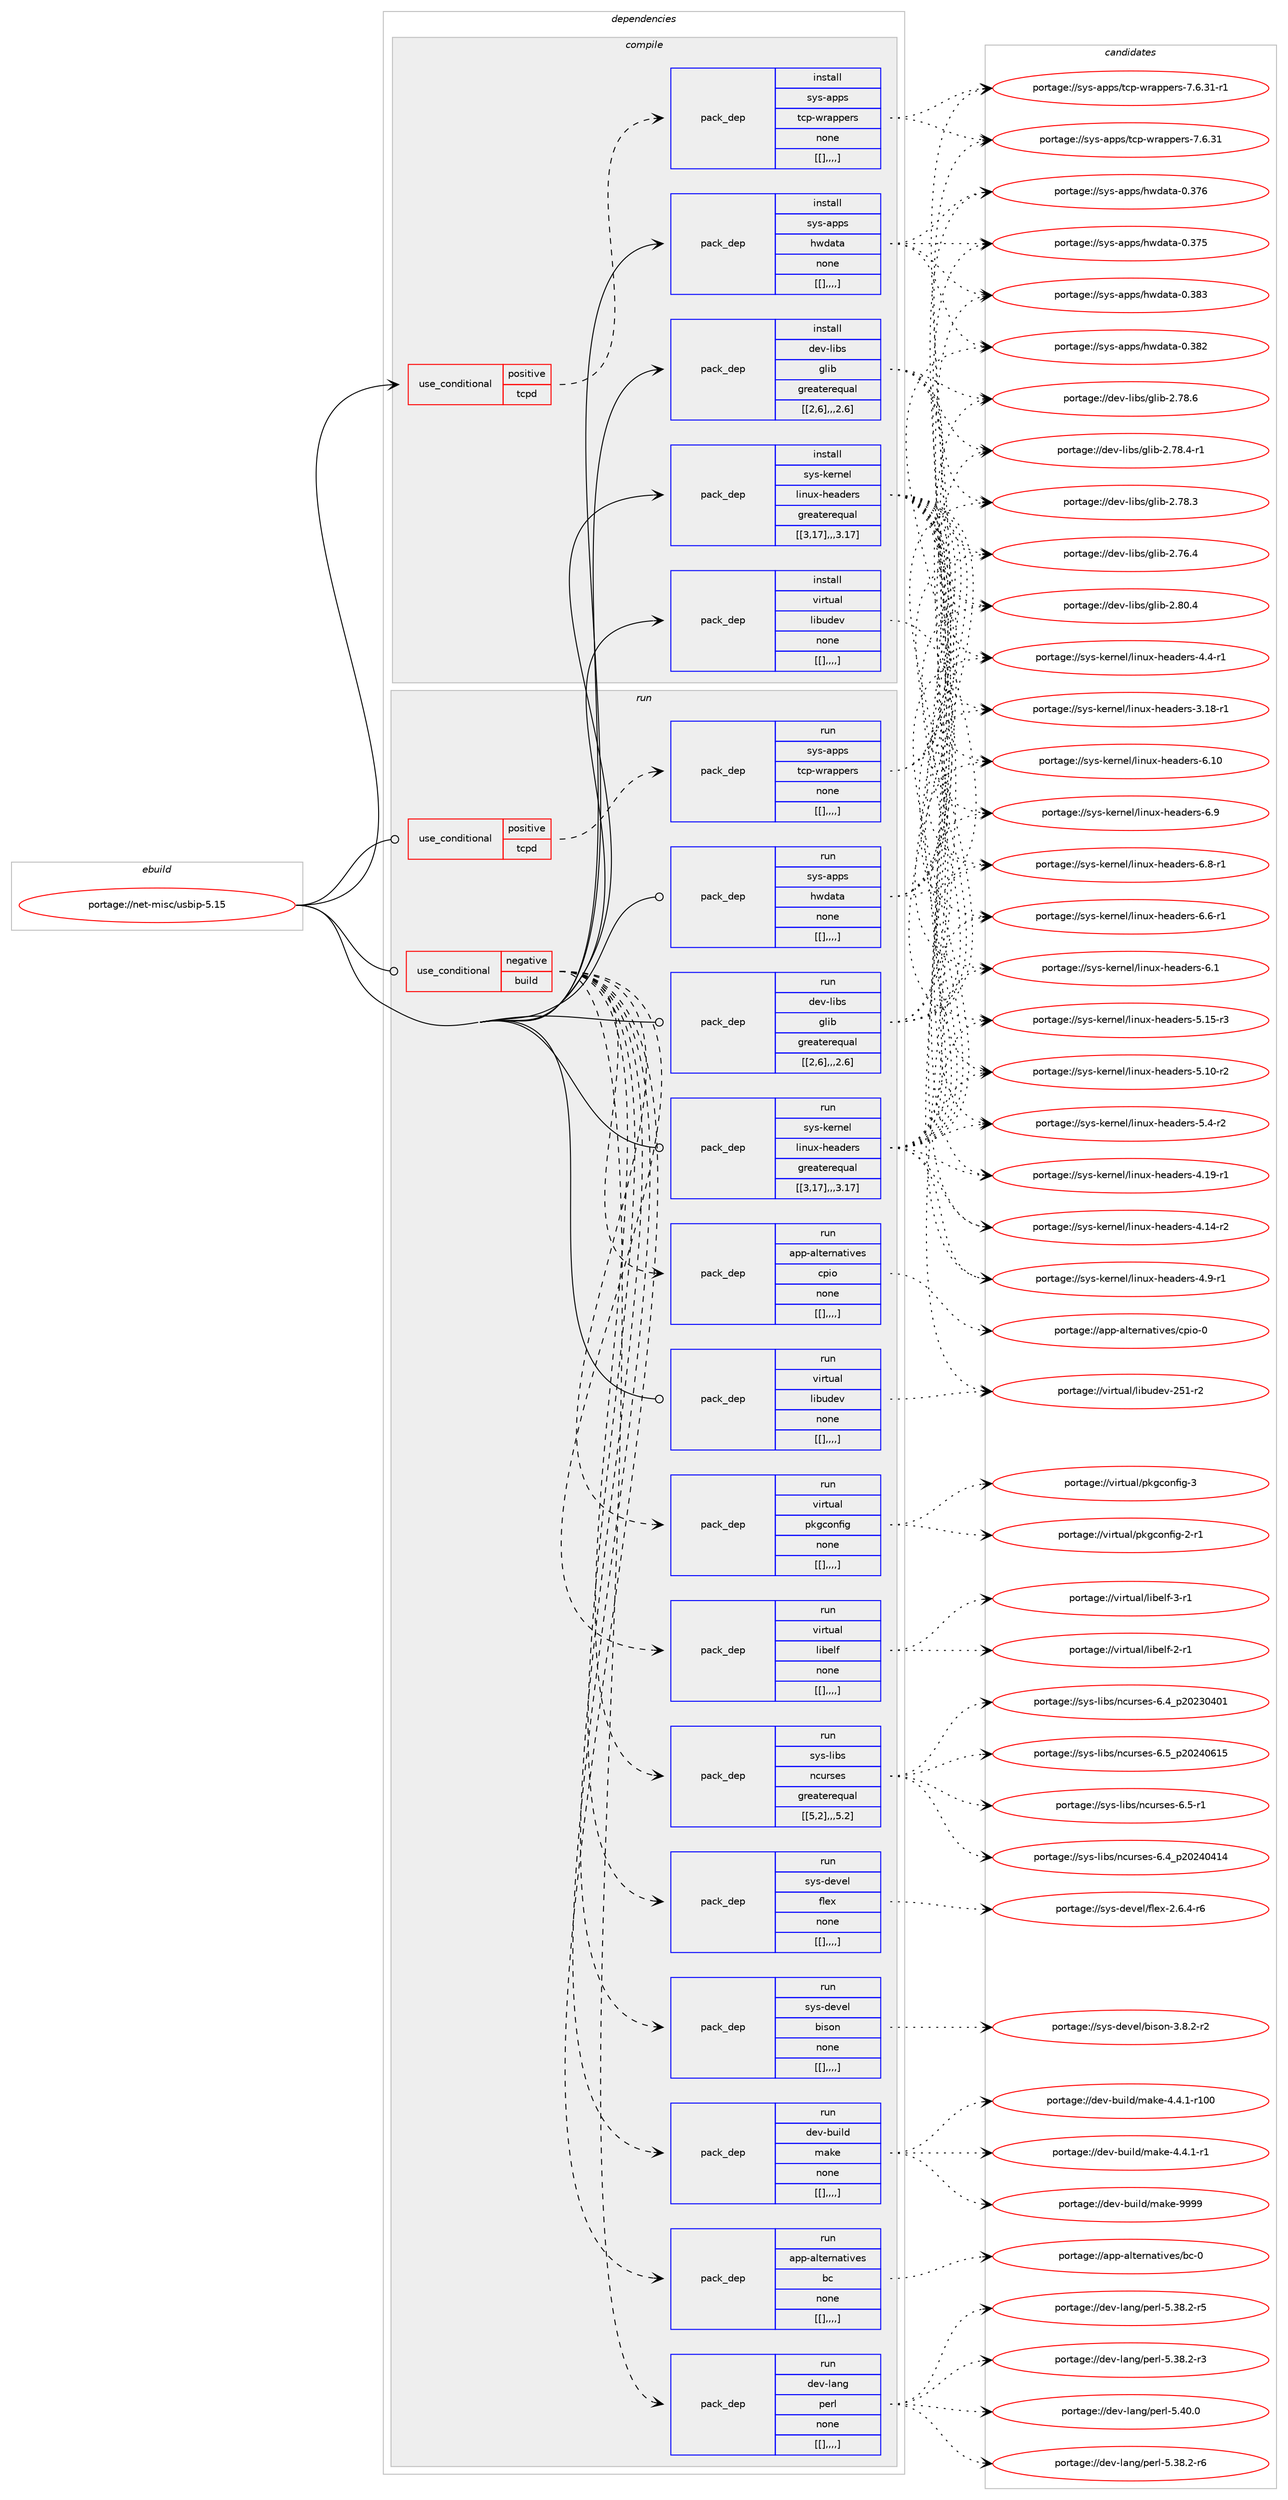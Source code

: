 digraph prolog {

# *************
# Graph options
# *************

newrank=true;
concentrate=true;
compound=true;
graph [rankdir=LR,fontname=Helvetica,fontsize=10,ranksep=1.5];#, ranksep=2.5, nodesep=0.2];
edge  [arrowhead=vee];
node  [fontname=Helvetica,fontsize=10];

# **********
# The ebuild
# **********

subgraph cluster_leftcol {
color=gray;
label=<<i>ebuild</i>>;
id [label="portage://net-misc/usbip-5.15", color=red, width=4, href="../net-misc/usbip-5.15.svg"];
}

# ****************
# The dependencies
# ****************

subgraph cluster_midcol {
color=gray;
label=<<i>dependencies</i>>;
subgraph cluster_compile {
fillcolor="#eeeeee";
style=filled;
label=<<i>compile</i>>;
subgraph cond103307 {
dependency393969 [label=<<TABLE BORDER="0" CELLBORDER="1" CELLSPACING="0" CELLPADDING="4"><TR><TD ROWSPAN="3" CELLPADDING="10">use_conditional</TD></TR><TR><TD>positive</TD></TR><TR><TD>tcpd</TD></TR></TABLE>>, shape=none, color=red];
subgraph pack287773 {
dependency393970 [label=<<TABLE BORDER="0" CELLBORDER="1" CELLSPACING="0" CELLPADDING="4" WIDTH="220"><TR><TD ROWSPAN="6" CELLPADDING="30">pack_dep</TD></TR><TR><TD WIDTH="110">install</TD></TR><TR><TD>sys-apps</TD></TR><TR><TD>tcp-wrappers</TD></TR><TR><TD>none</TD></TR><TR><TD>[[],,,,]</TD></TR></TABLE>>, shape=none, color=blue];
}
dependency393969:e -> dependency393970:w [weight=20,style="dashed",arrowhead="vee"];
}
id:e -> dependency393969:w [weight=20,style="solid",arrowhead="vee"];
subgraph pack287774 {
dependency393971 [label=<<TABLE BORDER="0" CELLBORDER="1" CELLSPACING="0" CELLPADDING="4" WIDTH="220"><TR><TD ROWSPAN="6" CELLPADDING="30">pack_dep</TD></TR><TR><TD WIDTH="110">install</TD></TR><TR><TD>dev-libs</TD></TR><TR><TD>glib</TD></TR><TR><TD>greaterequal</TD></TR><TR><TD>[[2,6],,,2.6]</TD></TR></TABLE>>, shape=none, color=blue];
}
id:e -> dependency393971:w [weight=20,style="solid",arrowhead="vee"];
subgraph pack287775 {
dependency393972 [label=<<TABLE BORDER="0" CELLBORDER="1" CELLSPACING="0" CELLPADDING="4" WIDTH="220"><TR><TD ROWSPAN="6" CELLPADDING="30">pack_dep</TD></TR><TR><TD WIDTH="110">install</TD></TR><TR><TD>sys-apps</TD></TR><TR><TD>hwdata</TD></TR><TR><TD>none</TD></TR><TR><TD>[[],,,,]</TD></TR></TABLE>>, shape=none, color=blue];
}
id:e -> dependency393972:w [weight=20,style="solid",arrowhead="vee"];
subgraph pack287776 {
dependency393973 [label=<<TABLE BORDER="0" CELLBORDER="1" CELLSPACING="0" CELLPADDING="4" WIDTH="220"><TR><TD ROWSPAN="6" CELLPADDING="30">pack_dep</TD></TR><TR><TD WIDTH="110">install</TD></TR><TR><TD>sys-kernel</TD></TR><TR><TD>linux-headers</TD></TR><TR><TD>greaterequal</TD></TR><TR><TD>[[3,17],,,3.17]</TD></TR></TABLE>>, shape=none, color=blue];
}
id:e -> dependency393973:w [weight=20,style="solid",arrowhead="vee"];
subgraph pack287777 {
dependency393974 [label=<<TABLE BORDER="0" CELLBORDER="1" CELLSPACING="0" CELLPADDING="4" WIDTH="220"><TR><TD ROWSPAN="6" CELLPADDING="30">pack_dep</TD></TR><TR><TD WIDTH="110">install</TD></TR><TR><TD>virtual</TD></TR><TR><TD>libudev</TD></TR><TR><TD>none</TD></TR><TR><TD>[[],,,,]</TD></TR></TABLE>>, shape=none, color=blue];
}
id:e -> dependency393974:w [weight=20,style="solid",arrowhead="vee"];
}
subgraph cluster_compileandrun {
fillcolor="#eeeeee";
style=filled;
label=<<i>compile and run</i>>;
}
subgraph cluster_run {
fillcolor="#eeeeee";
style=filled;
label=<<i>run</i>>;
subgraph cond103308 {
dependency393975 [label=<<TABLE BORDER="0" CELLBORDER="1" CELLSPACING="0" CELLPADDING="4"><TR><TD ROWSPAN="3" CELLPADDING="10">use_conditional</TD></TR><TR><TD>negative</TD></TR><TR><TD>build</TD></TR></TABLE>>, shape=none, color=red];
subgraph pack287778 {
dependency393976 [label=<<TABLE BORDER="0" CELLBORDER="1" CELLSPACING="0" CELLPADDING="4" WIDTH="220"><TR><TD ROWSPAN="6" CELLPADDING="30">pack_dep</TD></TR><TR><TD WIDTH="110">run</TD></TR><TR><TD>app-alternatives</TD></TR><TR><TD>cpio</TD></TR><TR><TD>none</TD></TR><TR><TD>[[],,,,]</TD></TR></TABLE>>, shape=none, color=blue];
}
dependency393975:e -> dependency393976:w [weight=20,style="dashed",arrowhead="vee"];
subgraph pack287779 {
dependency393977 [label=<<TABLE BORDER="0" CELLBORDER="1" CELLSPACING="0" CELLPADDING="4" WIDTH="220"><TR><TD ROWSPAN="6" CELLPADDING="30">pack_dep</TD></TR><TR><TD WIDTH="110">run</TD></TR><TR><TD>dev-lang</TD></TR><TR><TD>perl</TD></TR><TR><TD>none</TD></TR><TR><TD>[[],,,,]</TD></TR></TABLE>>, shape=none, color=blue];
}
dependency393975:e -> dependency393977:w [weight=20,style="dashed",arrowhead="vee"];
subgraph pack287780 {
dependency393978 [label=<<TABLE BORDER="0" CELLBORDER="1" CELLSPACING="0" CELLPADDING="4" WIDTH="220"><TR><TD ROWSPAN="6" CELLPADDING="30">pack_dep</TD></TR><TR><TD WIDTH="110">run</TD></TR><TR><TD>app-alternatives</TD></TR><TR><TD>bc</TD></TR><TR><TD>none</TD></TR><TR><TD>[[],,,,]</TD></TR></TABLE>>, shape=none, color=blue];
}
dependency393975:e -> dependency393978:w [weight=20,style="dashed",arrowhead="vee"];
subgraph pack287781 {
dependency393979 [label=<<TABLE BORDER="0" CELLBORDER="1" CELLSPACING="0" CELLPADDING="4" WIDTH="220"><TR><TD ROWSPAN="6" CELLPADDING="30">pack_dep</TD></TR><TR><TD WIDTH="110">run</TD></TR><TR><TD>dev-build</TD></TR><TR><TD>make</TD></TR><TR><TD>none</TD></TR><TR><TD>[[],,,,]</TD></TR></TABLE>>, shape=none, color=blue];
}
dependency393975:e -> dependency393979:w [weight=20,style="dashed",arrowhead="vee"];
subgraph pack287782 {
dependency393980 [label=<<TABLE BORDER="0" CELLBORDER="1" CELLSPACING="0" CELLPADDING="4" WIDTH="220"><TR><TD ROWSPAN="6" CELLPADDING="30">pack_dep</TD></TR><TR><TD WIDTH="110">run</TD></TR><TR><TD>sys-devel</TD></TR><TR><TD>bison</TD></TR><TR><TD>none</TD></TR><TR><TD>[[],,,,]</TD></TR></TABLE>>, shape=none, color=blue];
}
dependency393975:e -> dependency393980:w [weight=20,style="dashed",arrowhead="vee"];
subgraph pack287783 {
dependency393981 [label=<<TABLE BORDER="0" CELLBORDER="1" CELLSPACING="0" CELLPADDING="4" WIDTH="220"><TR><TD ROWSPAN="6" CELLPADDING="30">pack_dep</TD></TR><TR><TD WIDTH="110">run</TD></TR><TR><TD>sys-devel</TD></TR><TR><TD>flex</TD></TR><TR><TD>none</TD></TR><TR><TD>[[],,,,]</TD></TR></TABLE>>, shape=none, color=blue];
}
dependency393975:e -> dependency393981:w [weight=20,style="dashed",arrowhead="vee"];
subgraph pack287784 {
dependency393982 [label=<<TABLE BORDER="0" CELLBORDER="1" CELLSPACING="0" CELLPADDING="4" WIDTH="220"><TR><TD ROWSPAN="6" CELLPADDING="30">pack_dep</TD></TR><TR><TD WIDTH="110">run</TD></TR><TR><TD>sys-libs</TD></TR><TR><TD>ncurses</TD></TR><TR><TD>greaterequal</TD></TR><TR><TD>[[5,2],,,5.2]</TD></TR></TABLE>>, shape=none, color=blue];
}
dependency393975:e -> dependency393982:w [weight=20,style="dashed",arrowhead="vee"];
subgraph pack287785 {
dependency393983 [label=<<TABLE BORDER="0" CELLBORDER="1" CELLSPACING="0" CELLPADDING="4" WIDTH="220"><TR><TD ROWSPAN="6" CELLPADDING="30">pack_dep</TD></TR><TR><TD WIDTH="110">run</TD></TR><TR><TD>virtual</TD></TR><TR><TD>libelf</TD></TR><TR><TD>none</TD></TR><TR><TD>[[],,,,]</TD></TR></TABLE>>, shape=none, color=blue];
}
dependency393975:e -> dependency393983:w [weight=20,style="dashed",arrowhead="vee"];
subgraph pack287786 {
dependency393984 [label=<<TABLE BORDER="0" CELLBORDER="1" CELLSPACING="0" CELLPADDING="4" WIDTH="220"><TR><TD ROWSPAN="6" CELLPADDING="30">pack_dep</TD></TR><TR><TD WIDTH="110">run</TD></TR><TR><TD>virtual</TD></TR><TR><TD>pkgconfig</TD></TR><TR><TD>none</TD></TR><TR><TD>[[],,,,]</TD></TR></TABLE>>, shape=none, color=blue];
}
dependency393975:e -> dependency393984:w [weight=20,style="dashed",arrowhead="vee"];
}
id:e -> dependency393975:w [weight=20,style="solid",arrowhead="odot"];
subgraph cond103309 {
dependency393985 [label=<<TABLE BORDER="0" CELLBORDER="1" CELLSPACING="0" CELLPADDING="4"><TR><TD ROWSPAN="3" CELLPADDING="10">use_conditional</TD></TR><TR><TD>positive</TD></TR><TR><TD>tcpd</TD></TR></TABLE>>, shape=none, color=red];
subgraph pack287787 {
dependency393986 [label=<<TABLE BORDER="0" CELLBORDER="1" CELLSPACING="0" CELLPADDING="4" WIDTH="220"><TR><TD ROWSPAN="6" CELLPADDING="30">pack_dep</TD></TR><TR><TD WIDTH="110">run</TD></TR><TR><TD>sys-apps</TD></TR><TR><TD>tcp-wrappers</TD></TR><TR><TD>none</TD></TR><TR><TD>[[],,,,]</TD></TR></TABLE>>, shape=none, color=blue];
}
dependency393985:e -> dependency393986:w [weight=20,style="dashed",arrowhead="vee"];
}
id:e -> dependency393985:w [weight=20,style="solid",arrowhead="odot"];
subgraph pack287788 {
dependency393987 [label=<<TABLE BORDER="0" CELLBORDER="1" CELLSPACING="0" CELLPADDING="4" WIDTH="220"><TR><TD ROWSPAN="6" CELLPADDING="30">pack_dep</TD></TR><TR><TD WIDTH="110">run</TD></TR><TR><TD>dev-libs</TD></TR><TR><TD>glib</TD></TR><TR><TD>greaterequal</TD></TR><TR><TD>[[2,6],,,2.6]</TD></TR></TABLE>>, shape=none, color=blue];
}
id:e -> dependency393987:w [weight=20,style="solid",arrowhead="odot"];
subgraph pack287789 {
dependency393988 [label=<<TABLE BORDER="0" CELLBORDER="1" CELLSPACING="0" CELLPADDING="4" WIDTH="220"><TR><TD ROWSPAN="6" CELLPADDING="30">pack_dep</TD></TR><TR><TD WIDTH="110">run</TD></TR><TR><TD>sys-apps</TD></TR><TR><TD>hwdata</TD></TR><TR><TD>none</TD></TR><TR><TD>[[],,,,]</TD></TR></TABLE>>, shape=none, color=blue];
}
id:e -> dependency393988:w [weight=20,style="solid",arrowhead="odot"];
subgraph pack287790 {
dependency393989 [label=<<TABLE BORDER="0" CELLBORDER="1" CELLSPACING="0" CELLPADDING="4" WIDTH="220"><TR><TD ROWSPAN="6" CELLPADDING="30">pack_dep</TD></TR><TR><TD WIDTH="110">run</TD></TR><TR><TD>sys-kernel</TD></TR><TR><TD>linux-headers</TD></TR><TR><TD>greaterequal</TD></TR><TR><TD>[[3,17],,,3.17]</TD></TR></TABLE>>, shape=none, color=blue];
}
id:e -> dependency393989:w [weight=20,style="solid",arrowhead="odot"];
subgraph pack287791 {
dependency393990 [label=<<TABLE BORDER="0" CELLBORDER="1" CELLSPACING="0" CELLPADDING="4" WIDTH="220"><TR><TD ROWSPAN="6" CELLPADDING="30">pack_dep</TD></TR><TR><TD WIDTH="110">run</TD></TR><TR><TD>virtual</TD></TR><TR><TD>libudev</TD></TR><TR><TD>none</TD></TR><TR><TD>[[],,,,]</TD></TR></TABLE>>, shape=none, color=blue];
}
id:e -> dependency393990:w [weight=20,style="solid",arrowhead="odot"];
}
}

# **************
# The candidates
# **************

subgraph cluster_choices {
rank=same;
color=gray;
label=<<i>candidates</i>>;

subgraph choice287773 {
color=black;
nodesep=1;
choice115121115459711211211547116991124511911497112112101114115455546544651494511449 [label="portage://sys-apps/tcp-wrappers-7.6.31-r1", color=red, width=4,href="../sys-apps/tcp-wrappers-7.6.31-r1.svg"];
choice11512111545971121121154711699112451191149711211210111411545554654465149 [label="portage://sys-apps/tcp-wrappers-7.6.31", color=red, width=4,href="../sys-apps/tcp-wrappers-7.6.31.svg"];
dependency393970:e -> choice115121115459711211211547116991124511911497112112101114115455546544651494511449:w [style=dotted,weight="100"];
dependency393970:e -> choice11512111545971121121154711699112451191149711211210111411545554654465149:w [style=dotted,weight="100"];
}
subgraph choice287774 {
color=black;
nodesep=1;
choice1001011184510810598115471031081059845504656484652 [label="portage://dev-libs/glib-2.80.4", color=red, width=4,href="../dev-libs/glib-2.80.4.svg"];
choice1001011184510810598115471031081059845504655564654 [label="portage://dev-libs/glib-2.78.6", color=red, width=4,href="../dev-libs/glib-2.78.6.svg"];
choice10010111845108105981154710310810598455046555646524511449 [label="portage://dev-libs/glib-2.78.4-r1", color=red, width=4,href="../dev-libs/glib-2.78.4-r1.svg"];
choice1001011184510810598115471031081059845504655564651 [label="portage://dev-libs/glib-2.78.3", color=red, width=4,href="../dev-libs/glib-2.78.3.svg"];
choice1001011184510810598115471031081059845504655544652 [label="portage://dev-libs/glib-2.76.4", color=red, width=4,href="../dev-libs/glib-2.76.4.svg"];
dependency393971:e -> choice1001011184510810598115471031081059845504656484652:w [style=dotted,weight="100"];
dependency393971:e -> choice1001011184510810598115471031081059845504655564654:w [style=dotted,weight="100"];
dependency393971:e -> choice10010111845108105981154710310810598455046555646524511449:w [style=dotted,weight="100"];
dependency393971:e -> choice1001011184510810598115471031081059845504655564651:w [style=dotted,weight="100"];
dependency393971:e -> choice1001011184510810598115471031081059845504655544652:w [style=dotted,weight="100"];
}
subgraph choice287775 {
color=black;
nodesep=1;
choice1151211154597112112115471041191009711697454846515651 [label="portage://sys-apps/hwdata-0.383", color=red, width=4,href="../sys-apps/hwdata-0.383.svg"];
choice1151211154597112112115471041191009711697454846515650 [label="portage://sys-apps/hwdata-0.382", color=red, width=4,href="../sys-apps/hwdata-0.382.svg"];
choice1151211154597112112115471041191009711697454846515554 [label="portage://sys-apps/hwdata-0.376", color=red, width=4,href="../sys-apps/hwdata-0.376.svg"];
choice1151211154597112112115471041191009711697454846515553 [label="portage://sys-apps/hwdata-0.375", color=red, width=4,href="../sys-apps/hwdata-0.375.svg"];
dependency393972:e -> choice1151211154597112112115471041191009711697454846515651:w [style=dotted,weight="100"];
dependency393972:e -> choice1151211154597112112115471041191009711697454846515650:w [style=dotted,weight="100"];
dependency393972:e -> choice1151211154597112112115471041191009711697454846515554:w [style=dotted,weight="100"];
dependency393972:e -> choice1151211154597112112115471041191009711697454846515553:w [style=dotted,weight="100"];
}
subgraph choice287776 {
color=black;
nodesep=1;
choice115121115451071011141101011084710810511011712045104101971001011141154554464948 [label="portage://sys-kernel/linux-headers-6.10", color=red, width=4,href="../sys-kernel/linux-headers-6.10.svg"];
choice1151211154510710111411010110847108105110117120451041019710010111411545544657 [label="portage://sys-kernel/linux-headers-6.9", color=red, width=4,href="../sys-kernel/linux-headers-6.9.svg"];
choice11512111545107101114110101108471081051101171204510410197100101114115455446564511449 [label="portage://sys-kernel/linux-headers-6.8-r1", color=red, width=4,href="../sys-kernel/linux-headers-6.8-r1.svg"];
choice11512111545107101114110101108471081051101171204510410197100101114115455446544511449 [label="portage://sys-kernel/linux-headers-6.6-r1", color=red, width=4,href="../sys-kernel/linux-headers-6.6-r1.svg"];
choice1151211154510710111411010110847108105110117120451041019710010111411545544649 [label="portage://sys-kernel/linux-headers-6.1", color=red, width=4,href="../sys-kernel/linux-headers-6.1.svg"];
choice1151211154510710111411010110847108105110117120451041019710010111411545534649534511451 [label="portage://sys-kernel/linux-headers-5.15-r3", color=red, width=4,href="../sys-kernel/linux-headers-5.15-r3.svg"];
choice1151211154510710111411010110847108105110117120451041019710010111411545534649484511450 [label="portage://sys-kernel/linux-headers-5.10-r2", color=red, width=4,href="../sys-kernel/linux-headers-5.10-r2.svg"];
choice11512111545107101114110101108471081051101171204510410197100101114115455346524511450 [label="portage://sys-kernel/linux-headers-5.4-r2", color=red, width=4,href="../sys-kernel/linux-headers-5.4-r2.svg"];
choice1151211154510710111411010110847108105110117120451041019710010111411545524649574511449 [label="portage://sys-kernel/linux-headers-4.19-r1", color=red, width=4,href="../sys-kernel/linux-headers-4.19-r1.svg"];
choice1151211154510710111411010110847108105110117120451041019710010111411545524649524511450 [label="portage://sys-kernel/linux-headers-4.14-r2", color=red, width=4,href="../sys-kernel/linux-headers-4.14-r2.svg"];
choice11512111545107101114110101108471081051101171204510410197100101114115455246574511449 [label="portage://sys-kernel/linux-headers-4.9-r1", color=red, width=4,href="../sys-kernel/linux-headers-4.9-r1.svg"];
choice11512111545107101114110101108471081051101171204510410197100101114115455246524511449 [label="portage://sys-kernel/linux-headers-4.4-r1", color=red, width=4,href="../sys-kernel/linux-headers-4.4-r1.svg"];
choice1151211154510710111411010110847108105110117120451041019710010111411545514649564511449 [label="portage://sys-kernel/linux-headers-3.18-r1", color=red, width=4,href="../sys-kernel/linux-headers-3.18-r1.svg"];
dependency393973:e -> choice115121115451071011141101011084710810511011712045104101971001011141154554464948:w [style=dotted,weight="100"];
dependency393973:e -> choice1151211154510710111411010110847108105110117120451041019710010111411545544657:w [style=dotted,weight="100"];
dependency393973:e -> choice11512111545107101114110101108471081051101171204510410197100101114115455446564511449:w [style=dotted,weight="100"];
dependency393973:e -> choice11512111545107101114110101108471081051101171204510410197100101114115455446544511449:w [style=dotted,weight="100"];
dependency393973:e -> choice1151211154510710111411010110847108105110117120451041019710010111411545544649:w [style=dotted,weight="100"];
dependency393973:e -> choice1151211154510710111411010110847108105110117120451041019710010111411545534649534511451:w [style=dotted,weight="100"];
dependency393973:e -> choice1151211154510710111411010110847108105110117120451041019710010111411545534649484511450:w [style=dotted,weight="100"];
dependency393973:e -> choice11512111545107101114110101108471081051101171204510410197100101114115455346524511450:w [style=dotted,weight="100"];
dependency393973:e -> choice1151211154510710111411010110847108105110117120451041019710010111411545524649574511449:w [style=dotted,weight="100"];
dependency393973:e -> choice1151211154510710111411010110847108105110117120451041019710010111411545524649524511450:w [style=dotted,weight="100"];
dependency393973:e -> choice11512111545107101114110101108471081051101171204510410197100101114115455246574511449:w [style=dotted,weight="100"];
dependency393973:e -> choice11512111545107101114110101108471081051101171204510410197100101114115455246524511449:w [style=dotted,weight="100"];
dependency393973:e -> choice1151211154510710111411010110847108105110117120451041019710010111411545514649564511449:w [style=dotted,weight="100"];
}
subgraph choice287777 {
color=black;
nodesep=1;
choice118105114116117971084710810598117100101118455053494511450 [label="portage://virtual/libudev-251-r2", color=red, width=4,href="../virtual/libudev-251-r2.svg"];
dependency393974:e -> choice118105114116117971084710810598117100101118455053494511450:w [style=dotted,weight="100"];
}
subgraph choice287778 {
color=black;
nodesep=1;
choice9711211245971081161011141109711610511810111547991121051114548 [label="portage://app-alternatives/cpio-0", color=red, width=4,href="../app-alternatives/cpio-0.svg"];
dependency393976:e -> choice9711211245971081161011141109711610511810111547991121051114548:w [style=dotted,weight="100"];
}
subgraph choice287779 {
color=black;
nodesep=1;
choice10010111845108971101034711210111410845534652484648 [label="portage://dev-lang/perl-5.40.0", color=red, width=4,href="../dev-lang/perl-5.40.0.svg"];
choice100101118451089711010347112101114108455346515646504511454 [label="portage://dev-lang/perl-5.38.2-r6", color=red, width=4,href="../dev-lang/perl-5.38.2-r6.svg"];
choice100101118451089711010347112101114108455346515646504511453 [label="portage://dev-lang/perl-5.38.2-r5", color=red, width=4,href="../dev-lang/perl-5.38.2-r5.svg"];
choice100101118451089711010347112101114108455346515646504511451 [label="portage://dev-lang/perl-5.38.2-r3", color=red, width=4,href="../dev-lang/perl-5.38.2-r3.svg"];
dependency393977:e -> choice10010111845108971101034711210111410845534652484648:w [style=dotted,weight="100"];
dependency393977:e -> choice100101118451089711010347112101114108455346515646504511454:w [style=dotted,weight="100"];
dependency393977:e -> choice100101118451089711010347112101114108455346515646504511453:w [style=dotted,weight="100"];
dependency393977:e -> choice100101118451089711010347112101114108455346515646504511451:w [style=dotted,weight="100"];
}
subgraph choice287780 {
color=black;
nodesep=1;
choice971121124597108116101114110971161051181011154798994548 [label="portage://app-alternatives/bc-0", color=red, width=4,href="../app-alternatives/bc-0.svg"];
dependency393978:e -> choice971121124597108116101114110971161051181011154798994548:w [style=dotted,weight="100"];
}
subgraph choice287781 {
color=black;
nodesep=1;
choice100101118459811710510810047109971071014557575757 [label="portage://dev-build/make-9999", color=red, width=4,href="../dev-build/make-9999.svg"];
choice1001011184598117105108100471099710710145524652464945114494848 [label="portage://dev-build/make-4.4.1-r100", color=red, width=4,href="../dev-build/make-4.4.1-r100.svg"];
choice100101118459811710510810047109971071014552465246494511449 [label="portage://dev-build/make-4.4.1-r1", color=red, width=4,href="../dev-build/make-4.4.1-r1.svg"];
dependency393979:e -> choice100101118459811710510810047109971071014557575757:w [style=dotted,weight="100"];
dependency393979:e -> choice1001011184598117105108100471099710710145524652464945114494848:w [style=dotted,weight="100"];
dependency393979:e -> choice100101118459811710510810047109971071014552465246494511449:w [style=dotted,weight="100"];
}
subgraph choice287782 {
color=black;
nodesep=1;
choice1151211154510010111810110847981051151111104551465646504511450 [label="portage://sys-devel/bison-3.8.2-r2", color=red, width=4,href="../sys-devel/bison-3.8.2-r2.svg"];
dependency393980:e -> choice1151211154510010111810110847981051151111104551465646504511450:w [style=dotted,weight="100"];
}
subgraph choice287783 {
color=black;
nodesep=1;
choice11512111545100101118101108471021081011204550465446524511454 [label="portage://sys-devel/flex-2.6.4-r6", color=red, width=4,href="../sys-devel/flex-2.6.4-r6.svg"];
dependency393981:e -> choice11512111545100101118101108471021081011204550465446524511454:w [style=dotted,weight="100"];
}
subgraph choice287784 {
color=black;
nodesep=1;
choice1151211154510810598115471109911711411510111545544653951125048505248544953 [label="portage://sys-libs/ncurses-6.5_p20240615", color=red, width=4,href="../sys-libs/ncurses-6.5_p20240615.svg"];
choice11512111545108105981154711099117114115101115455446534511449 [label="portage://sys-libs/ncurses-6.5-r1", color=red, width=4,href="../sys-libs/ncurses-6.5-r1.svg"];
choice1151211154510810598115471109911711411510111545544652951125048505248524952 [label="portage://sys-libs/ncurses-6.4_p20240414", color=red, width=4,href="../sys-libs/ncurses-6.4_p20240414.svg"];
choice1151211154510810598115471109911711411510111545544652951125048505148524849 [label="portage://sys-libs/ncurses-6.4_p20230401", color=red, width=4,href="../sys-libs/ncurses-6.4_p20230401.svg"];
dependency393982:e -> choice1151211154510810598115471109911711411510111545544653951125048505248544953:w [style=dotted,weight="100"];
dependency393982:e -> choice11512111545108105981154711099117114115101115455446534511449:w [style=dotted,weight="100"];
dependency393982:e -> choice1151211154510810598115471109911711411510111545544652951125048505248524952:w [style=dotted,weight="100"];
dependency393982:e -> choice1151211154510810598115471109911711411510111545544652951125048505148524849:w [style=dotted,weight="100"];
}
subgraph choice287785 {
color=black;
nodesep=1;
choice11810511411611797108471081059810110810245514511449 [label="portage://virtual/libelf-3-r1", color=red, width=4,href="../virtual/libelf-3-r1.svg"];
choice11810511411611797108471081059810110810245504511449 [label="portage://virtual/libelf-2-r1", color=red, width=4,href="../virtual/libelf-2-r1.svg"];
dependency393983:e -> choice11810511411611797108471081059810110810245514511449:w [style=dotted,weight="100"];
dependency393983:e -> choice11810511411611797108471081059810110810245504511449:w [style=dotted,weight="100"];
}
subgraph choice287786 {
color=black;
nodesep=1;
choice1181051141161179710847112107103991111101021051034551 [label="portage://virtual/pkgconfig-3", color=red, width=4,href="../virtual/pkgconfig-3.svg"];
choice11810511411611797108471121071039911111010210510345504511449 [label="portage://virtual/pkgconfig-2-r1", color=red, width=4,href="../virtual/pkgconfig-2-r1.svg"];
dependency393984:e -> choice1181051141161179710847112107103991111101021051034551:w [style=dotted,weight="100"];
dependency393984:e -> choice11810511411611797108471121071039911111010210510345504511449:w [style=dotted,weight="100"];
}
subgraph choice287787 {
color=black;
nodesep=1;
choice115121115459711211211547116991124511911497112112101114115455546544651494511449 [label="portage://sys-apps/tcp-wrappers-7.6.31-r1", color=red, width=4,href="../sys-apps/tcp-wrappers-7.6.31-r1.svg"];
choice11512111545971121121154711699112451191149711211210111411545554654465149 [label="portage://sys-apps/tcp-wrappers-7.6.31", color=red, width=4,href="../sys-apps/tcp-wrappers-7.6.31.svg"];
dependency393986:e -> choice115121115459711211211547116991124511911497112112101114115455546544651494511449:w [style=dotted,weight="100"];
dependency393986:e -> choice11512111545971121121154711699112451191149711211210111411545554654465149:w [style=dotted,weight="100"];
}
subgraph choice287788 {
color=black;
nodesep=1;
choice1001011184510810598115471031081059845504656484652 [label="portage://dev-libs/glib-2.80.4", color=red, width=4,href="../dev-libs/glib-2.80.4.svg"];
choice1001011184510810598115471031081059845504655564654 [label="portage://dev-libs/glib-2.78.6", color=red, width=4,href="../dev-libs/glib-2.78.6.svg"];
choice10010111845108105981154710310810598455046555646524511449 [label="portage://dev-libs/glib-2.78.4-r1", color=red, width=4,href="../dev-libs/glib-2.78.4-r1.svg"];
choice1001011184510810598115471031081059845504655564651 [label="portage://dev-libs/glib-2.78.3", color=red, width=4,href="../dev-libs/glib-2.78.3.svg"];
choice1001011184510810598115471031081059845504655544652 [label="portage://dev-libs/glib-2.76.4", color=red, width=4,href="../dev-libs/glib-2.76.4.svg"];
dependency393987:e -> choice1001011184510810598115471031081059845504656484652:w [style=dotted,weight="100"];
dependency393987:e -> choice1001011184510810598115471031081059845504655564654:w [style=dotted,weight="100"];
dependency393987:e -> choice10010111845108105981154710310810598455046555646524511449:w [style=dotted,weight="100"];
dependency393987:e -> choice1001011184510810598115471031081059845504655564651:w [style=dotted,weight="100"];
dependency393987:e -> choice1001011184510810598115471031081059845504655544652:w [style=dotted,weight="100"];
}
subgraph choice287789 {
color=black;
nodesep=1;
choice1151211154597112112115471041191009711697454846515651 [label="portage://sys-apps/hwdata-0.383", color=red, width=4,href="../sys-apps/hwdata-0.383.svg"];
choice1151211154597112112115471041191009711697454846515650 [label="portage://sys-apps/hwdata-0.382", color=red, width=4,href="../sys-apps/hwdata-0.382.svg"];
choice1151211154597112112115471041191009711697454846515554 [label="portage://sys-apps/hwdata-0.376", color=red, width=4,href="../sys-apps/hwdata-0.376.svg"];
choice1151211154597112112115471041191009711697454846515553 [label="portage://sys-apps/hwdata-0.375", color=red, width=4,href="../sys-apps/hwdata-0.375.svg"];
dependency393988:e -> choice1151211154597112112115471041191009711697454846515651:w [style=dotted,weight="100"];
dependency393988:e -> choice1151211154597112112115471041191009711697454846515650:w [style=dotted,weight="100"];
dependency393988:e -> choice1151211154597112112115471041191009711697454846515554:w [style=dotted,weight="100"];
dependency393988:e -> choice1151211154597112112115471041191009711697454846515553:w [style=dotted,weight="100"];
}
subgraph choice287790 {
color=black;
nodesep=1;
choice115121115451071011141101011084710810511011712045104101971001011141154554464948 [label="portage://sys-kernel/linux-headers-6.10", color=red, width=4,href="../sys-kernel/linux-headers-6.10.svg"];
choice1151211154510710111411010110847108105110117120451041019710010111411545544657 [label="portage://sys-kernel/linux-headers-6.9", color=red, width=4,href="../sys-kernel/linux-headers-6.9.svg"];
choice11512111545107101114110101108471081051101171204510410197100101114115455446564511449 [label="portage://sys-kernel/linux-headers-6.8-r1", color=red, width=4,href="../sys-kernel/linux-headers-6.8-r1.svg"];
choice11512111545107101114110101108471081051101171204510410197100101114115455446544511449 [label="portage://sys-kernel/linux-headers-6.6-r1", color=red, width=4,href="../sys-kernel/linux-headers-6.6-r1.svg"];
choice1151211154510710111411010110847108105110117120451041019710010111411545544649 [label="portage://sys-kernel/linux-headers-6.1", color=red, width=4,href="../sys-kernel/linux-headers-6.1.svg"];
choice1151211154510710111411010110847108105110117120451041019710010111411545534649534511451 [label="portage://sys-kernel/linux-headers-5.15-r3", color=red, width=4,href="../sys-kernel/linux-headers-5.15-r3.svg"];
choice1151211154510710111411010110847108105110117120451041019710010111411545534649484511450 [label="portage://sys-kernel/linux-headers-5.10-r2", color=red, width=4,href="../sys-kernel/linux-headers-5.10-r2.svg"];
choice11512111545107101114110101108471081051101171204510410197100101114115455346524511450 [label="portage://sys-kernel/linux-headers-5.4-r2", color=red, width=4,href="../sys-kernel/linux-headers-5.4-r2.svg"];
choice1151211154510710111411010110847108105110117120451041019710010111411545524649574511449 [label="portage://sys-kernel/linux-headers-4.19-r1", color=red, width=4,href="../sys-kernel/linux-headers-4.19-r1.svg"];
choice1151211154510710111411010110847108105110117120451041019710010111411545524649524511450 [label="portage://sys-kernel/linux-headers-4.14-r2", color=red, width=4,href="../sys-kernel/linux-headers-4.14-r2.svg"];
choice11512111545107101114110101108471081051101171204510410197100101114115455246574511449 [label="portage://sys-kernel/linux-headers-4.9-r1", color=red, width=4,href="../sys-kernel/linux-headers-4.9-r1.svg"];
choice11512111545107101114110101108471081051101171204510410197100101114115455246524511449 [label="portage://sys-kernel/linux-headers-4.4-r1", color=red, width=4,href="../sys-kernel/linux-headers-4.4-r1.svg"];
choice1151211154510710111411010110847108105110117120451041019710010111411545514649564511449 [label="portage://sys-kernel/linux-headers-3.18-r1", color=red, width=4,href="../sys-kernel/linux-headers-3.18-r1.svg"];
dependency393989:e -> choice115121115451071011141101011084710810511011712045104101971001011141154554464948:w [style=dotted,weight="100"];
dependency393989:e -> choice1151211154510710111411010110847108105110117120451041019710010111411545544657:w [style=dotted,weight="100"];
dependency393989:e -> choice11512111545107101114110101108471081051101171204510410197100101114115455446564511449:w [style=dotted,weight="100"];
dependency393989:e -> choice11512111545107101114110101108471081051101171204510410197100101114115455446544511449:w [style=dotted,weight="100"];
dependency393989:e -> choice1151211154510710111411010110847108105110117120451041019710010111411545544649:w [style=dotted,weight="100"];
dependency393989:e -> choice1151211154510710111411010110847108105110117120451041019710010111411545534649534511451:w [style=dotted,weight="100"];
dependency393989:e -> choice1151211154510710111411010110847108105110117120451041019710010111411545534649484511450:w [style=dotted,weight="100"];
dependency393989:e -> choice11512111545107101114110101108471081051101171204510410197100101114115455346524511450:w [style=dotted,weight="100"];
dependency393989:e -> choice1151211154510710111411010110847108105110117120451041019710010111411545524649574511449:w [style=dotted,weight="100"];
dependency393989:e -> choice1151211154510710111411010110847108105110117120451041019710010111411545524649524511450:w [style=dotted,weight="100"];
dependency393989:e -> choice11512111545107101114110101108471081051101171204510410197100101114115455246574511449:w [style=dotted,weight="100"];
dependency393989:e -> choice11512111545107101114110101108471081051101171204510410197100101114115455246524511449:w [style=dotted,weight="100"];
dependency393989:e -> choice1151211154510710111411010110847108105110117120451041019710010111411545514649564511449:w [style=dotted,weight="100"];
}
subgraph choice287791 {
color=black;
nodesep=1;
choice118105114116117971084710810598117100101118455053494511450 [label="portage://virtual/libudev-251-r2", color=red, width=4,href="../virtual/libudev-251-r2.svg"];
dependency393990:e -> choice118105114116117971084710810598117100101118455053494511450:w [style=dotted,weight="100"];
}
}

}
